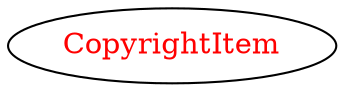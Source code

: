 digraph dependencyGraph {
 concentrate=true;
 ranksep="2.0";
 rankdir="LR"; 
 splines="ortho";
"CopyrightItem" [fontcolor="red"];
}